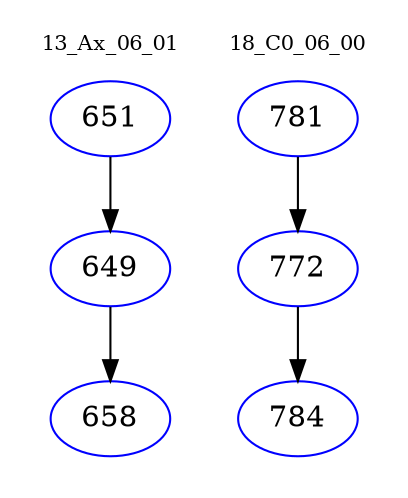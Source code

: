 digraph{
subgraph cluster_0 {
color = white
label = "13_Ax_06_01";
fontsize=10;
T0_651 [label="651", color="blue"]
T0_651 -> T0_649 [color="black"]
T0_649 [label="649", color="blue"]
T0_649 -> T0_658 [color="black"]
T0_658 [label="658", color="blue"]
}
subgraph cluster_1 {
color = white
label = "18_C0_06_00";
fontsize=10;
T1_781 [label="781", color="blue"]
T1_781 -> T1_772 [color="black"]
T1_772 [label="772", color="blue"]
T1_772 -> T1_784 [color="black"]
T1_784 [label="784", color="blue"]
}
}
